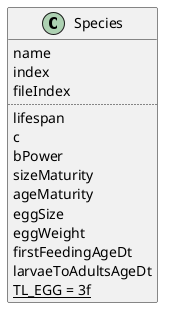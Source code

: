 @startuml
class Species {
  name
  index
  fileIndex
  ..
  lifespan
  c
  bPower
  sizeMaturity
  ageMaturity
  eggSize
  eggWeight
  firstFeedingAgeDt
  larvaeToAdultsAgeDt
  {static} TL_EGG = 3f
}
@enduml